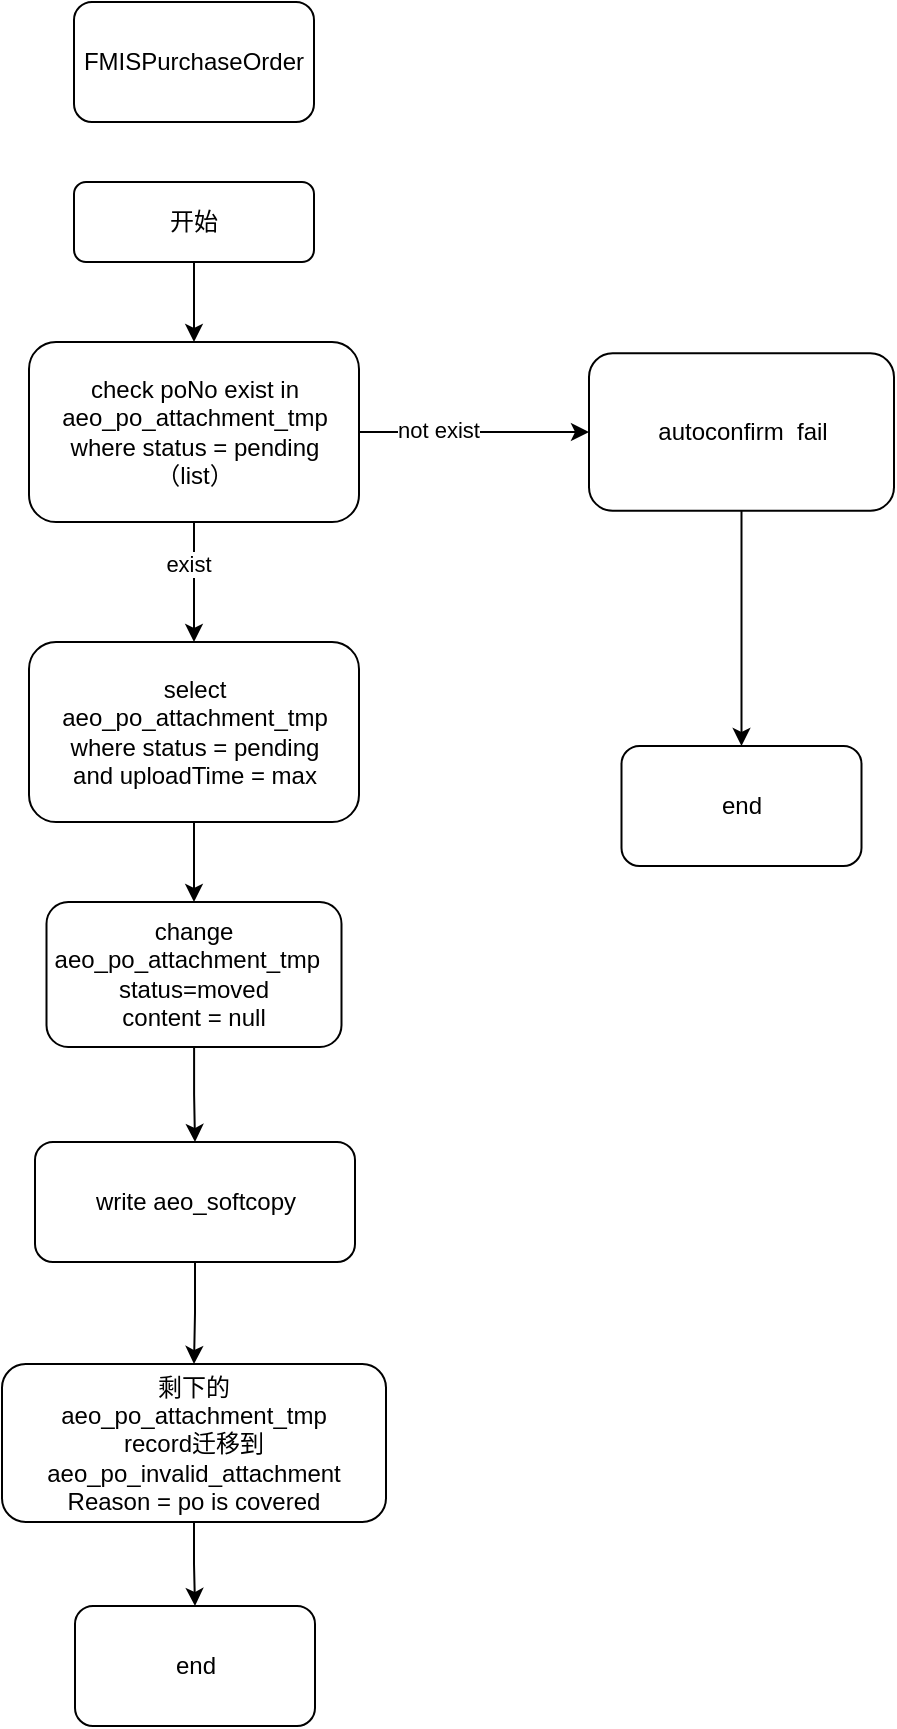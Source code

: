 <mxfile version="20.8.18" type="github">
  <diagram id="C5RBs43oDa-KdzZeNtuy" name="Page-1">
    <mxGraphModel dx="607" dy="782" grid="1" gridSize="10" guides="1" tooltips="1" connect="1" arrows="1" fold="1" page="1" pageScale="1" pageWidth="827" pageHeight="1169" math="0" shadow="0">
      <root>
        <mxCell id="WIyWlLk6GJQsqaUBKTNV-0" />
        <mxCell id="WIyWlLk6GJQsqaUBKTNV-1" parent="WIyWlLk6GJQsqaUBKTNV-0" />
        <mxCell id="ZSL9aYJ1CrrZI9BVu0jY-23" style="edgeStyle=orthogonalEdgeStyle;rounded=0;orthogonalLoop=1;jettySize=auto;html=1;exitX=0.5;exitY=1;exitDx=0;exitDy=0;entryX=0.5;entryY=0;entryDx=0;entryDy=0;" edge="1" parent="WIyWlLk6GJQsqaUBKTNV-1" source="ZSL9aYJ1CrrZI9BVu0jY-1" target="ZSL9aYJ1CrrZI9BVu0jY-7">
          <mxGeometry relative="1" as="geometry" />
        </mxCell>
        <mxCell id="ZSL9aYJ1CrrZI9BVu0jY-1" value="开始" style="rounded=1;whiteSpace=wrap;html=1;fontSize=12;glass=0;strokeWidth=1;shadow=0;" vertex="1" parent="WIyWlLk6GJQsqaUBKTNV-1">
          <mxGeometry x="1146" y="120" width="120" height="40" as="geometry" />
        </mxCell>
        <mxCell id="ZSL9aYJ1CrrZI9BVu0jY-2" value="FMISPurchaseOrder" style="rounded=1;whiteSpace=wrap;html=1;" vertex="1" parent="WIyWlLk6GJQsqaUBKTNV-1">
          <mxGeometry x="1146" y="30" width="120" height="60" as="geometry" />
        </mxCell>
        <mxCell id="ZSL9aYJ1CrrZI9BVu0jY-3" value="" style="edgeStyle=orthogonalEdgeStyle;rounded=0;orthogonalLoop=1;jettySize=auto;html=1;entryX=0;entryY=0.5;entryDx=0;entryDy=0;" edge="1" parent="WIyWlLk6GJQsqaUBKTNV-1" source="ZSL9aYJ1CrrZI9BVu0jY-7" target="ZSL9aYJ1CrrZI9BVu0jY-9">
          <mxGeometry relative="1" as="geometry">
            <mxPoint x="1377.25" y="245" as="targetPoint" />
          </mxGeometry>
        </mxCell>
        <mxCell id="ZSL9aYJ1CrrZI9BVu0jY-4" value="not exist" style="edgeLabel;html=1;align=center;verticalAlign=middle;resizable=0;points=[];" vertex="1" connectable="0" parent="ZSL9aYJ1CrrZI9BVu0jY-3">
          <mxGeometry x="-0.317" y="2" relative="1" as="geometry">
            <mxPoint y="1" as="offset" />
          </mxGeometry>
        </mxCell>
        <mxCell id="ZSL9aYJ1CrrZI9BVu0jY-5" value="" style="edgeStyle=orthogonalEdgeStyle;rounded=0;orthogonalLoop=1;jettySize=auto;html=1;entryX=0.5;entryY=0;entryDx=0;entryDy=0;" edge="1" parent="WIyWlLk6GJQsqaUBKTNV-1" source="ZSL9aYJ1CrrZI9BVu0jY-7" target="ZSL9aYJ1CrrZI9BVu0jY-16">
          <mxGeometry relative="1" as="geometry">
            <mxPoint x="1206.5" y="370" as="targetPoint" />
          </mxGeometry>
        </mxCell>
        <mxCell id="ZSL9aYJ1CrrZI9BVu0jY-6" value="exist" style="edgeLabel;html=1;align=center;verticalAlign=middle;resizable=0;points=[];" vertex="1" connectable="0" parent="ZSL9aYJ1CrrZI9BVu0jY-5">
          <mxGeometry x="-0.294" y="-2" relative="1" as="geometry">
            <mxPoint x="-1" as="offset" />
          </mxGeometry>
        </mxCell>
        <mxCell id="ZSL9aYJ1CrrZI9BVu0jY-7" value="&lt;div&gt;check poNo exist in aeo_po_attachment_tmp&lt;/div&gt;&lt;div&gt;where status = pending&lt;/div&gt;&lt;div&gt;（list）&lt;br&gt;&lt;/div&gt;" style="rounded=1;whiteSpace=wrap;html=1;" vertex="1" parent="WIyWlLk6GJQsqaUBKTNV-1">
          <mxGeometry x="1123.5" y="200" width="165" height="90" as="geometry" />
        </mxCell>
        <mxCell id="ZSL9aYJ1CrrZI9BVu0jY-22" style="edgeStyle=orthogonalEdgeStyle;rounded=0;orthogonalLoop=1;jettySize=auto;html=1;exitX=0.5;exitY=1;exitDx=0;exitDy=0;entryX=0.5;entryY=0;entryDx=0;entryDy=0;" edge="1" parent="WIyWlLk6GJQsqaUBKTNV-1" source="ZSL9aYJ1CrrZI9BVu0jY-9" target="ZSL9aYJ1CrrZI9BVu0jY-14">
          <mxGeometry relative="1" as="geometry" />
        </mxCell>
        <mxCell id="ZSL9aYJ1CrrZI9BVu0jY-9" value="autoconfirm&amp;nbsp; fail" style="whiteSpace=wrap;html=1;rounded=1;" vertex="1" parent="WIyWlLk6GJQsqaUBKTNV-1">
          <mxGeometry x="1403.5" y="205.63" width="152.5" height="78.75" as="geometry" />
        </mxCell>
        <mxCell id="ZSL9aYJ1CrrZI9BVu0jY-10" value="" style="edgeStyle=orthogonalEdgeStyle;rounded=0;orthogonalLoop=1;jettySize=auto;html=1;" edge="1" parent="WIyWlLk6GJQsqaUBKTNV-1" source="ZSL9aYJ1CrrZI9BVu0jY-11" target="ZSL9aYJ1CrrZI9BVu0jY-13">
          <mxGeometry relative="1" as="geometry" />
        </mxCell>
        <mxCell id="ZSL9aYJ1CrrZI9BVu0jY-11" value="&lt;div&gt;change aeo_po_attachment_tmp&amp;nbsp;&amp;nbsp; status=moved&lt;/div&gt;&lt;div&gt;content = null&lt;br&gt;&lt;/div&gt;" style="whiteSpace=wrap;html=1;rounded=1;" vertex="1" parent="WIyWlLk6GJQsqaUBKTNV-1">
          <mxGeometry x="1132.25" y="480" width="147.5" height="72.5" as="geometry" />
        </mxCell>
        <mxCell id="ZSL9aYJ1CrrZI9BVu0jY-12" value="" style="edgeStyle=orthogonalEdgeStyle;rounded=0;orthogonalLoop=1;jettySize=auto;html=1;" edge="1" parent="WIyWlLk6GJQsqaUBKTNV-1" source="ZSL9aYJ1CrrZI9BVu0jY-13" target="ZSL9aYJ1CrrZI9BVu0jY-17">
          <mxGeometry relative="1" as="geometry" />
        </mxCell>
        <mxCell id="ZSL9aYJ1CrrZI9BVu0jY-13" value="write aeo_softcopy" style="rounded=1;whiteSpace=wrap;html=1;" vertex="1" parent="WIyWlLk6GJQsqaUBKTNV-1">
          <mxGeometry x="1126.5" y="600" width="160" height="60" as="geometry" />
        </mxCell>
        <mxCell id="ZSL9aYJ1CrrZI9BVu0jY-14" value="end" style="rounded=1;whiteSpace=wrap;html=1;" vertex="1" parent="WIyWlLk6GJQsqaUBKTNV-1">
          <mxGeometry x="1419.75" y="402" width="120" height="60" as="geometry" />
        </mxCell>
        <mxCell id="ZSL9aYJ1CrrZI9BVu0jY-15" style="edgeStyle=orthogonalEdgeStyle;rounded=0;orthogonalLoop=1;jettySize=auto;html=1;exitX=0.5;exitY=1;exitDx=0;exitDy=0;entryX=0.5;entryY=0;entryDx=0;entryDy=0;" edge="1" parent="WIyWlLk6GJQsqaUBKTNV-1" source="ZSL9aYJ1CrrZI9BVu0jY-16" target="ZSL9aYJ1CrrZI9BVu0jY-11">
          <mxGeometry relative="1" as="geometry" />
        </mxCell>
        <mxCell id="ZSL9aYJ1CrrZI9BVu0jY-16" value="&lt;div&gt;select aeo_po_attachment_tmp&lt;/div&gt;&lt;div&gt;where status = pending&lt;/div&gt;&lt;div&gt;and uploadTime = max&lt;br&gt;&lt;/div&gt;" style="rounded=1;whiteSpace=wrap;html=1;" vertex="1" parent="WIyWlLk6GJQsqaUBKTNV-1">
          <mxGeometry x="1123.5" y="350" width="165" height="90" as="geometry" />
        </mxCell>
        <mxCell id="ZSL9aYJ1CrrZI9BVu0jY-21" value="" style="edgeStyle=orthogonalEdgeStyle;rounded=0;orthogonalLoop=1;jettySize=auto;html=1;" edge="1" parent="WIyWlLk6GJQsqaUBKTNV-1" source="ZSL9aYJ1CrrZI9BVu0jY-17" target="ZSL9aYJ1CrrZI9BVu0jY-20">
          <mxGeometry relative="1" as="geometry" />
        </mxCell>
        <mxCell id="ZSL9aYJ1CrrZI9BVu0jY-17" value="&lt;div&gt;剩下的&lt;/div&gt;&lt;div&gt;aeo_po_attachment_tmp&lt;/div&gt;&lt;div&gt;record迁移到aeo_po_invalid_attachment&lt;br&gt;Reason = &lt;span class=&quot;HwtZe&quot; lang=&quot;en&quot;&gt;&lt;span class=&quot;jCAhz ChMk0b&quot;&gt;&lt;span class=&quot;ryNqvb&quot;&gt;po is covered&lt;/span&gt;&lt;/span&gt;&lt;/span&gt;&lt;/div&gt;" style="whiteSpace=wrap;html=1;rounded=1;" vertex="1" parent="WIyWlLk6GJQsqaUBKTNV-1">
          <mxGeometry x="1110" y="711" width="192" height="79" as="geometry" />
        </mxCell>
        <mxCell id="ZSL9aYJ1CrrZI9BVu0jY-20" value="end" style="whiteSpace=wrap;html=1;rounded=1;" vertex="1" parent="WIyWlLk6GJQsqaUBKTNV-1">
          <mxGeometry x="1146.5" y="832" width="120" height="60" as="geometry" />
        </mxCell>
      </root>
    </mxGraphModel>
  </diagram>
</mxfile>
